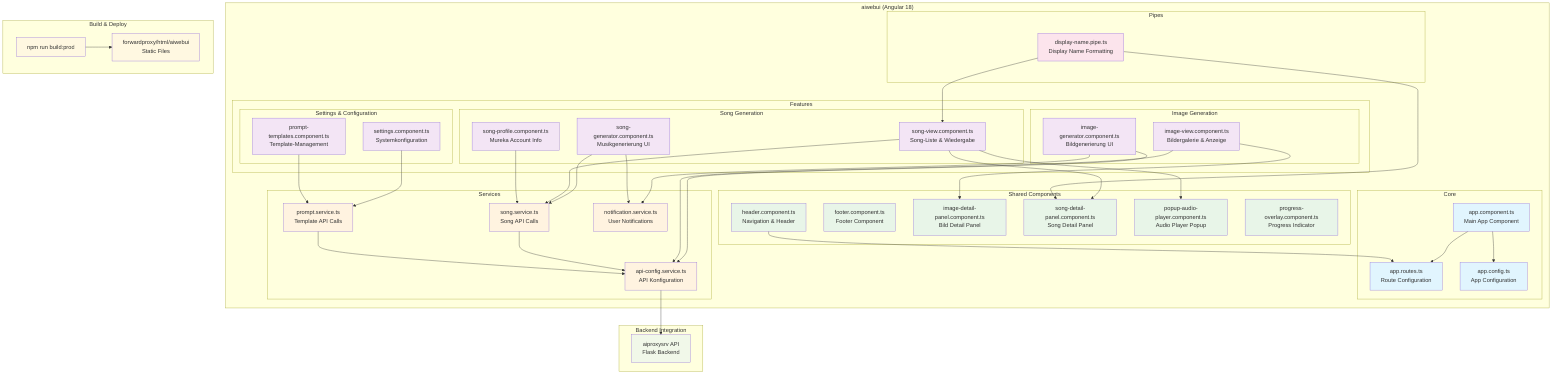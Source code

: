 graph TB
    subgraph "aiwebui (Angular 18)"
        subgraph "Core"
            APP[app.component.ts<br/>Main App Component]
            ROUTES[app.routes.ts<br/>Route Configuration]
            CONFIG[app.config.ts<br/>App Configuration]
        end

        subgraph "Features"
            subgraph "Image Generation"
                IMG_GEN[image-generator.component.ts<br/>Bildgenerierung UI]
                IMG_VIEW[image-view.component.ts<br/>Bildergalerie & Anzeige]
            end

            subgraph "Song Generation"
                SONG_GEN[song-generator.component.ts<br/>Musikgenerierung UI]
                SONG_VIEW[song-view.component.ts<br/>Song-Liste & Wiedergabe]
                SONG_PROF[song-profile.component.ts<br/>Mureka Account Info]
            end

            subgraph "Settings & Configuration"
                SETTINGS[settings.component.ts<br/>Systemkonfiguration]
                PROMPT_TMPL[prompt-templates.component.ts<br/>Template-Management]
            end
        end

        subgraph "Shared Components"
            HEADER[header.component.ts<br/>Navigation & Header]
            FOOTER[footer.component.ts<br/>Footer Component]
            IMG_DETAIL[image-detail-panel.component.ts<br/>Bild Detail Panel]
            SONG_DETAIL[song-detail-panel.component.ts<br/>Song Detail Panel]
            AUDIO_PLAYER[popup-audio-player.component.ts<br/>Audio Player Popup]
            PROGRESS[progress-overlay.component.ts<br/>Progress Indicator]
        end

        subgraph "Services"
            API_CONFIG[api-config.service.ts<br/>API Konfiguration]
            SONG_SVC[song.service.ts<br/>Song API Calls]
            PROMPT_SVC[prompt.service.ts<br/>Template API Calls]
            NOTIFY_SVC[notification.service.ts<br/>User Notifications]
        end

        subgraph "Pipes"
            DISPLAY_PIPE[display-name.pipe.ts<br/>Display Name Formatting]
        end
    end

    subgraph "Backend Integration"
        API[aiproxysrv API<br/>Flask Backend]
    end

    subgraph "Build & Deploy"
        BUILD[npm run build:prod]
        DEPLOY[forwardproxy/html/aiwebui<br/>Static Files]
    end

    %% Connections
    APP --> ROUTES
    APP --> CONFIG

    IMG_GEN --> API_CONFIG
    IMG_GEN --> NOTIFY_SVC
    IMG_VIEW --> API_CONFIG
    IMG_VIEW --> IMG_DETAIL

    SONG_GEN --> SONG_SVC
    SONG_GEN --> NOTIFY_SVC
    SONG_VIEW --> SONG_SVC
    SONG_VIEW --> SONG_DETAIL
    SONG_VIEW --> AUDIO_PLAYER
    SONG_PROF --> SONG_SVC

    SETTINGS --> PROMPT_SVC
    PROMPT_TMPL --> PROMPT_SVC

    SONG_SVC --> API_CONFIG
    PROMPT_SVC --> API_CONFIG
    API_CONFIG --> API

    HEADER --> ROUTES

    DISPLAY_PIPE --> SONG_VIEW
    DISPLAY_PIPE --> SONG_DETAIL

    BUILD --> DEPLOY

    %% Styling
    classDef core fill:#e1f5fe
    classDef feature fill:#f3e5f5
    classDef shared fill:#e8f5e8
    classDef service fill:#fff3e0
    classDef pipe fill:#fce4ec
    classDef backend fill:#f1f8e9
    classDef build fill:#fff8e1

    class APP,ROUTES,CONFIG core
    class IMG_GEN,IMG_VIEW,SONG_GEN,SONG_VIEW,SONG_PROF,SETTINGS,PROMPT_TMPL feature
    class HEADER,FOOTER,IMG_DETAIL,SONG_DETAIL,AUDIO_PLAYER,PROGRESS shared
    class API_CONFIG,SONG_SVC,PROMPT_SVC,NOTIFY_SVC service
    class DISPLAY_PIPE pipe
    class API backend
    class BUILD,DEPLOY build